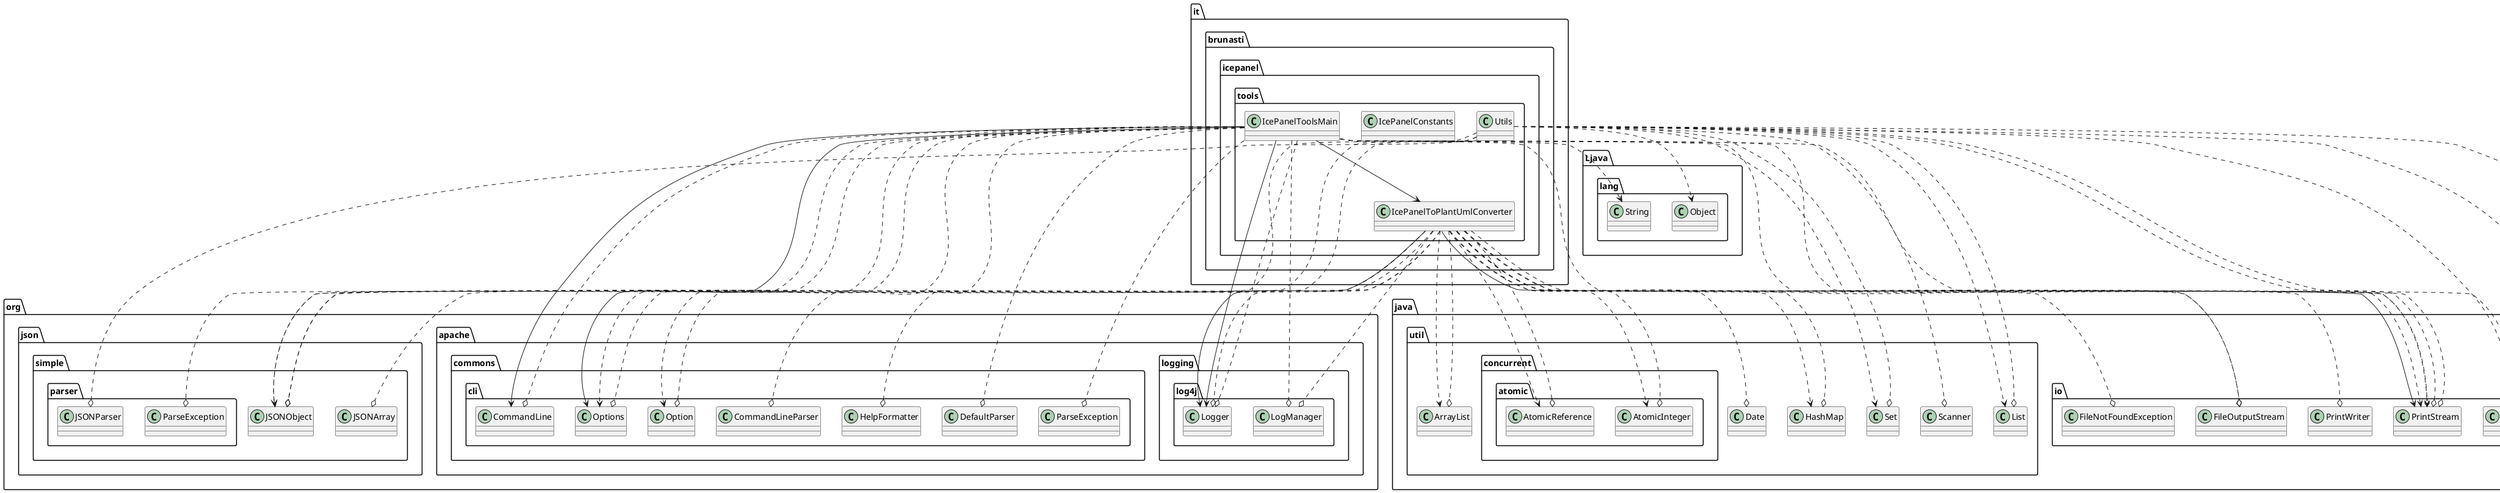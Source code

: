 @startuml
'https://plantuml.com/class-diagram

' GENERATE CLASS DIAGRAM ===========
' Generator       : it.brunasti.java.diagrammer.ClassDiagrammer
' Path            : [/Users/paolobrunasti/Work/Mine/icepanel/icepanel-tools/target/classes]
' Java Files Path : [/Users/paolobrunasti/Work/Mine/icepanel/icepanel-tools/src/main/java/]
' Configuration   : []
' Generated at    : Wed Apr 10 18:55:55 CEST 2024



' CLASSES =======
class it.brunasti.icepanel.tools.IcePanelToolsMain
class it.brunasti.icepanel.tools.IcePanelToPlantUmlConverter
class it.brunasti.icepanel.tools.IcePanelConstants
class it.brunasti.icepanel.tools.Utils

' INHERITANCES =======

' IMPLEMENT INTERFACE =======

' FIELDS =======
it.brunasti.icepanel.tools.IcePanelToolsMain --> org.apache.logging.log4j.Logger
it.brunasti.icepanel.tools.IcePanelToolsMain --> org.apache.commons.cli.CommandLine
it.brunasti.icepanel.tools.IcePanelToolsMain --> it.brunasti.icepanel.tools.IcePanelToPlantUmlConverter
it.brunasti.icepanel.tools.IcePanelToolsMain --> org.apache.commons.cli.Options
it.brunasti.icepanel.tools.IcePanelToPlantUmlConverter --> org.apache.logging.log4j.Logger
it.brunasti.icepanel.tools.IcePanelToPlantUmlConverter --> java.io.PrintStream

' USES =======
it.brunasti.icepanel.tools.IcePanelToolsMain ..> org.apache.commons.cli.Option
it.brunasti.icepanel.tools.IcePanelToolsMain ..> Ljava.lang.String
it.brunasti.icepanel.tools.IcePanelToolsMain ..> org.apache.commons.cli.Options
it.brunasti.icepanel.tools.IcePanelToPlantUmlConverter ..> java.io.PrintStream
it.brunasti.icepanel.tools.IcePanelToPlantUmlConverter ..> org.json.simple.JSONObject
it.brunasti.icepanel.tools.IcePanelToPlantUmlConverter ..> java.util.ArrayList
it.brunasti.icepanel.tools.IcePanelToPlantUmlConverter ..> java.util.HashMap
it.brunasti.icepanel.tools.IcePanelToPlantUmlConverter ..> java.util.concurrent.atomic.AtomicInteger
it.brunasti.icepanel.tools.IcePanelToPlantUmlConverter ..> java.util.concurrent.atomic.AtomicReference
it.brunasti.icepanel.tools.Utils ..> Ljava.lang.Object
it.brunasti.icepanel.tools.Utils ..> java.io.PrintStream
it.brunasti.icepanel.tools.Utils ..> java.util.List
it.brunasti.icepanel.tools.Utils ..> java.util.Set
it.brunasti.icepanel.tools.Utils ..> org.json.simple.JSONObject

' IMPORTS =======
' Java Files Path : /Users/paolobrunasti/Work/Mine/icepanel/icepanel-tools/src/main/java/
' it.brunasti.icepanel.tools.IcePanelToolsMain
it.brunasti.icepanel.tools.IcePanelToolsMain ..o java.io.PrintStream
it.brunasti.icepanel.tools.IcePanelToolsMain ..o java.io.PrintWriter
it.brunasti.icepanel.tools.IcePanelToolsMain ..o org.apache.commons.cli.CommandLineParser
it.brunasti.icepanel.tools.IcePanelToolsMain ..o org.apache.commons.cli.Options
it.brunasti.icepanel.tools.IcePanelToolsMain ..o java.io.FileOutputStream
it.brunasti.icepanel.tools.IcePanelToolsMain ..o java.io.IOException
it.brunasti.icepanel.tools.IcePanelToolsMain ..o org.apache.commons.cli.HelpFormatter
it.brunasti.icepanel.tools.IcePanelToolsMain ..o org.apache.commons.cli.DefaultParser
it.brunasti.icepanel.tools.IcePanelToolsMain ..o org.apache.logging.log4j.Logger
it.brunasti.icepanel.tools.IcePanelToolsMain ..o org.apache.commons.cli.ParseException
it.brunasti.icepanel.tools.IcePanelToolsMain ..o org.apache.commons.cli.CommandLine
it.brunasti.icepanel.tools.IcePanelToolsMain ..o org.apache.logging.log4j.LogManager
it.brunasti.icepanel.tools.IcePanelToolsMain ..o org.apache.commons.cli.Option

' it.brunasti.icepanel.tools.IcePanelToPlantUmlConverter
it.brunasti.icepanel.tools.IcePanelToPlantUmlConverter ..o java.io.PrintStream
it.brunasti.icepanel.tools.IcePanelToPlantUmlConverter ..o org.apache.logging.log4j.Logger
it.brunasti.icepanel.tools.IcePanelToPlantUmlConverter ..o org.json.simple.JSONObject
it.brunasti.icepanel.tools.IcePanelToPlantUmlConverter ..o java.util.concurrent.atomic.AtomicInteger
it.brunasti.icepanel.tools.IcePanelToPlantUmlConverter ..o java.util.Date
it.brunasti.icepanel.tools.IcePanelToPlantUmlConverter ..o java.io.FileOutputStream
it.brunasti.icepanel.tools.IcePanelToPlantUmlConverter ..o java.util.HashMap
it.brunasti.icepanel.tools.IcePanelToPlantUmlConverter ..o java.util.concurrent.atomic.AtomicReference
it.brunasti.icepanel.tools.IcePanelToPlantUmlConverter ..o org.apache.logging.log4j.LogManager
it.brunasti.icepanel.tools.IcePanelToPlantUmlConverter ..o org.json.simple.JSONArray
it.brunasti.icepanel.tools.IcePanelToPlantUmlConverter ..o java.io.FileNotFoundException
it.brunasti.icepanel.tools.IcePanelToPlantUmlConverter ..o java.util.ArrayList

' it.brunasti.icepanel.tools.IcePanelConstants

' it.brunasti.icepanel.tools.Utils
it.brunasti.icepanel.tools.Utils ..o java.io.PrintStream
it.brunasti.icepanel.tools.Utils ..o java.util.List
it.brunasti.icepanel.tools.Utils ..o org.json.simple.JSONObject
it.brunasti.icepanel.tools.Utils ..o org.json.simple.parser.ParseException
it.brunasti.icepanel.tools.Utils ..o org.json.simple.parser.JSONParser
it.brunasti.icepanel.tools.Utils ..o java.util.Scanner
it.brunasti.icepanel.tools.Utils ..o java.util.Set
it.brunasti.icepanel.tools.Utils ..o java.io.IOException
it.brunasti.icepanel.tools.Utils ..o java.io.FileReader
it.brunasti.icepanel.tools.Utils ..o java.io.File



@enduml
